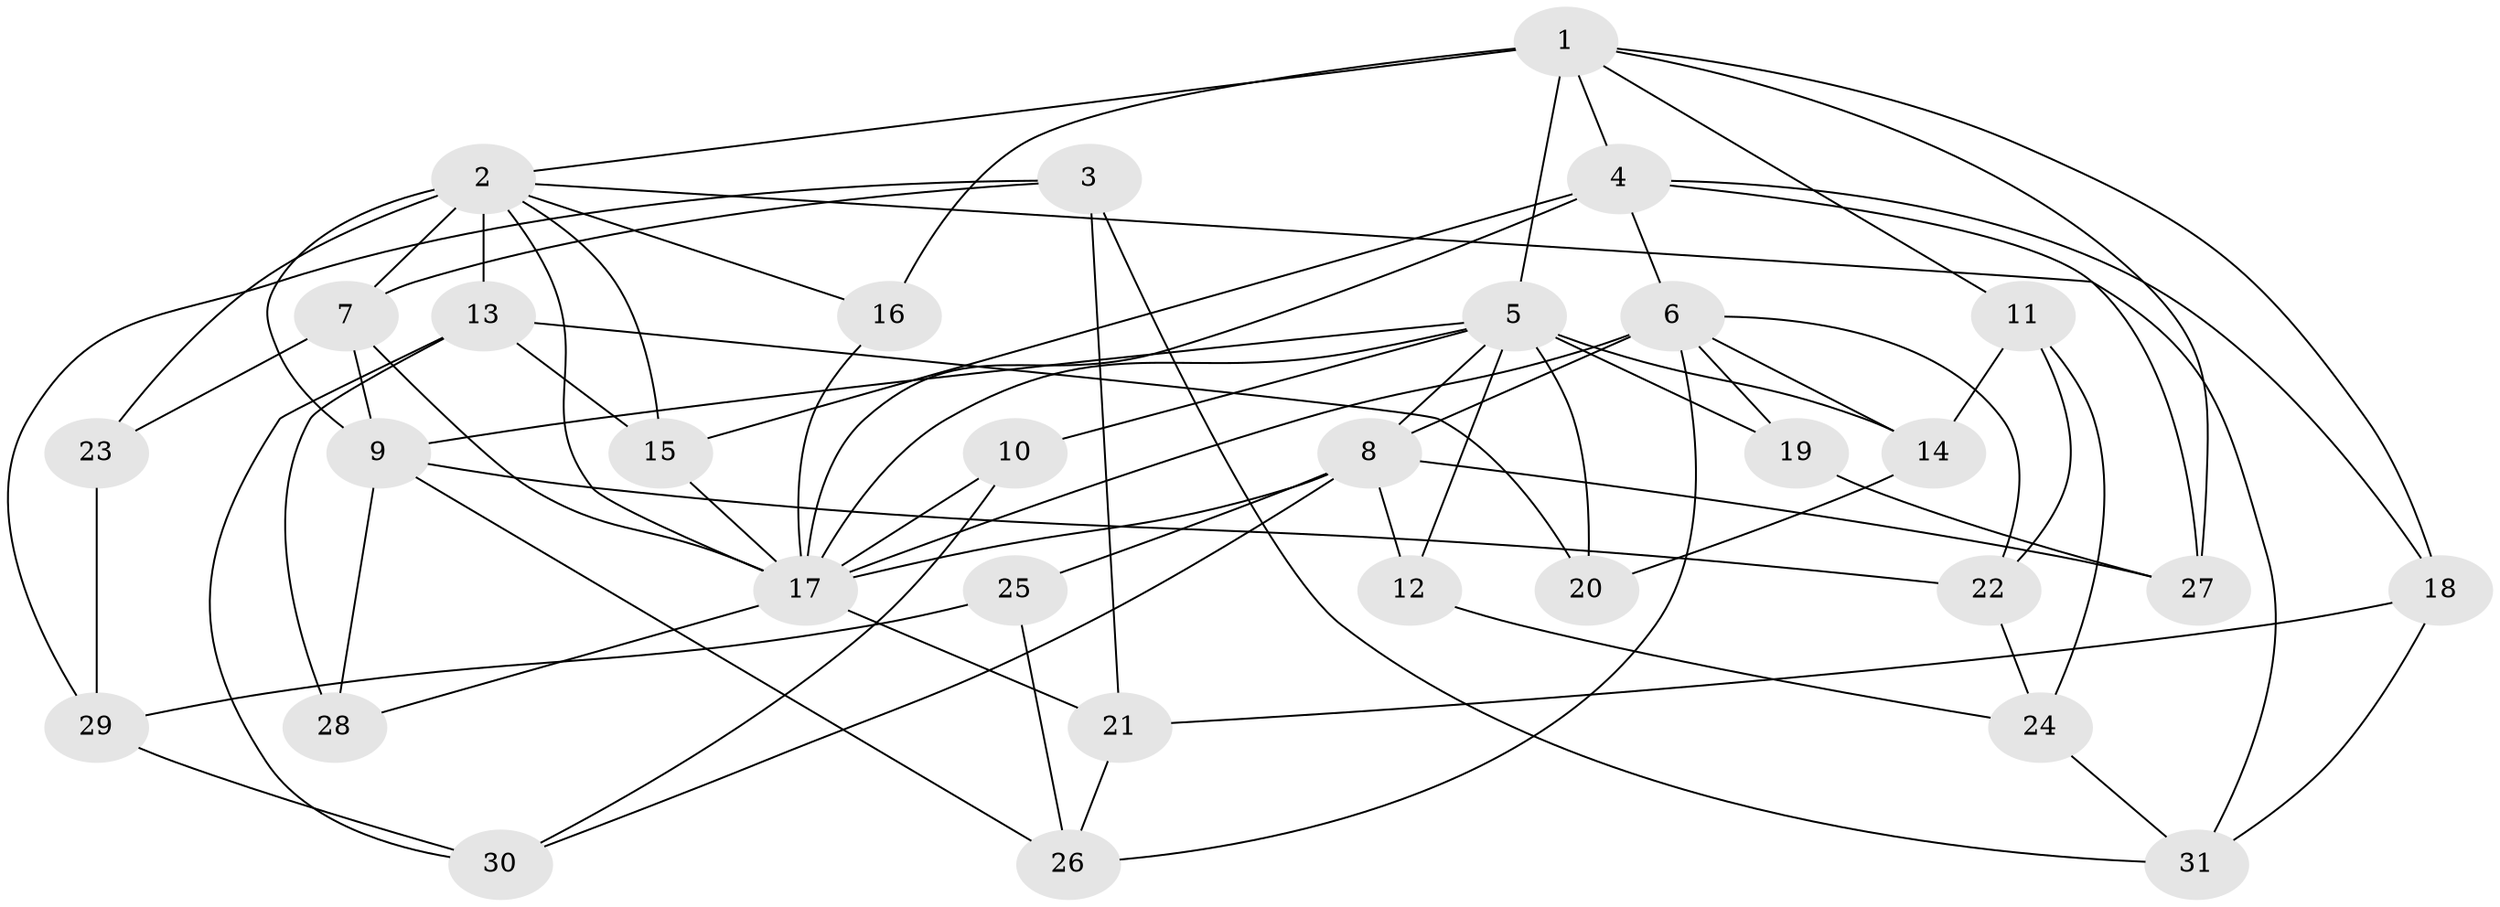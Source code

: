 // original degree distribution, {4: 1.0}
// Generated by graph-tools (version 1.1) at 2025/38/03/09/25 02:38:06]
// undirected, 31 vertices, 74 edges
graph export_dot {
graph [start="1"]
  node [color=gray90,style=filled];
  1;
  2;
  3;
  4;
  5;
  6;
  7;
  8;
  9;
  10;
  11;
  12;
  13;
  14;
  15;
  16;
  17;
  18;
  19;
  20;
  21;
  22;
  23;
  24;
  25;
  26;
  27;
  28;
  29;
  30;
  31;
  1 -- 2 [weight=1.0];
  1 -- 4 [weight=2.0];
  1 -- 5 [weight=2.0];
  1 -- 11 [weight=1.0];
  1 -- 16 [weight=2.0];
  1 -- 18 [weight=1.0];
  1 -- 27 [weight=1.0];
  2 -- 7 [weight=2.0];
  2 -- 9 [weight=1.0];
  2 -- 13 [weight=2.0];
  2 -- 15 [weight=1.0];
  2 -- 16 [weight=1.0];
  2 -- 17 [weight=1.0];
  2 -- 23 [weight=2.0];
  2 -- 31 [weight=1.0];
  3 -- 7 [weight=1.0];
  3 -- 21 [weight=1.0];
  3 -- 29 [weight=1.0];
  3 -- 31 [weight=1.0];
  4 -- 6 [weight=1.0];
  4 -- 15 [weight=2.0];
  4 -- 17 [weight=1.0];
  4 -- 18 [weight=1.0];
  4 -- 27 [weight=1.0];
  5 -- 8 [weight=1.0];
  5 -- 9 [weight=1.0];
  5 -- 10 [weight=1.0];
  5 -- 12 [weight=1.0];
  5 -- 14 [weight=1.0];
  5 -- 17 [weight=1.0];
  5 -- 19 [weight=2.0];
  5 -- 20 [weight=2.0];
  6 -- 8 [weight=2.0];
  6 -- 14 [weight=1.0];
  6 -- 17 [weight=1.0];
  6 -- 19 [weight=1.0];
  6 -- 22 [weight=1.0];
  6 -- 26 [weight=1.0];
  7 -- 9 [weight=1.0];
  7 -- 17 [weight=1.0];
  7 -- 23 [weight=1.0];
  8 -- 12 [weight=2.0];
  8 -- 17 [weight=1.0];
  8 -- 25 [weight=2.0];
  8 -- 27 [weight=1.0];
  8 -- 30 [weight=1.0];
  9 -- 22 [weight=1.0];
  9 -- 26 [weight=1.0];
  9 -- 28 [weight=1.0];
  10 -- 17 [weight=2.0];
  10 -- 30 [weight=1.0];
  11 -- 14 [weight=1.0];
  11 -- 22 [weight=1.0];
  11 -- 24 [weight=1.0];
  12 -- 24 [weight=1.0];
  13 -- 15 [weight=2.0];
  13 -- 20 [weight=1.0];
  13 -- 28 [weight=2.0];
  13 -- 30 [weight=1.0];
  14 -- 20 [weight=1.0];
  15 -- 17 [weight=1.0];
  16 -- 17 [weight=1.0];
  17 -- 21 [weight=1.0];
  17 -- 28 [weight=1.0];
  18 -- 21 [weight=1.0];
  18 -- 31 [weight=1.0];
  19 -- 27 [weight=1.0];
  21 -- 26 [weight=1.0];
  22 -- 24 [weight=1.0];
  23 -- 29 [weight=1.0];
  24 -- 31 [weight=1.0];
  25 -- 26 [weight=1.0];
  25 -- 29 [weight=1.0];
  29 -- 30 [weight=1.0];
}
